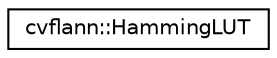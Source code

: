 digraph "Graphical Class Hierarchy"
{
 // LATEX_PDF_SIZE
  edge [fontname="Helvetica",fontsize="10",labelfontname="Helvetica",labelfontsize="10"];
  node [fontname="Helvetica",fontsize="10",shape=record];
  rankdir="LR";
  Node0 [label="cvflann::HammingLUT",height=0.2,width=0.4,color="black", fillcolor="white", style="filled",URL="$structcvflann_1_1_hamming_l_u_t.html",tooltip=" "];
}
